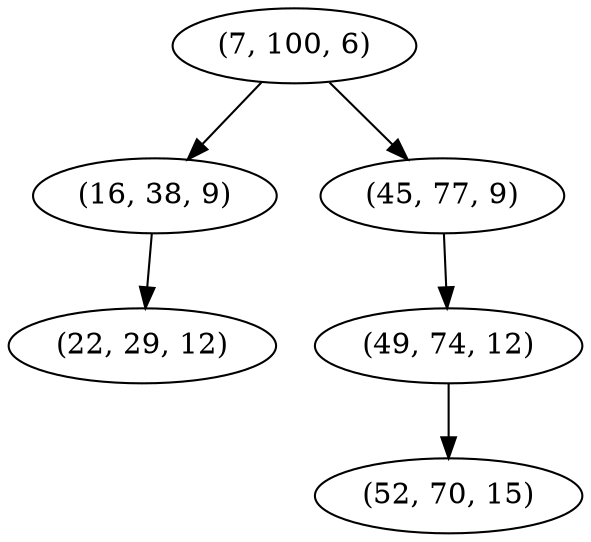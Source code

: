 digraph tree {
    "(7, 100, 6)";
    "(16, 38, 9)";
    "(22, 29, 12)";
    "(45, 77, 9)";
    "(49, 74, 12)";
    "(52, 70, 15)";
    "(7, 100, 6)" -> "(16, 38, 9)";
    "(7, 100, 6)" -> "(45, 77, 9)";
    "(16, 38, 9)" -> "(22, 29, 12)";
    "(45, 77, 9)" -> "(49, 74, 12)";
    "(49, 74, 12)" -> "(52, 70, 15)";
}
